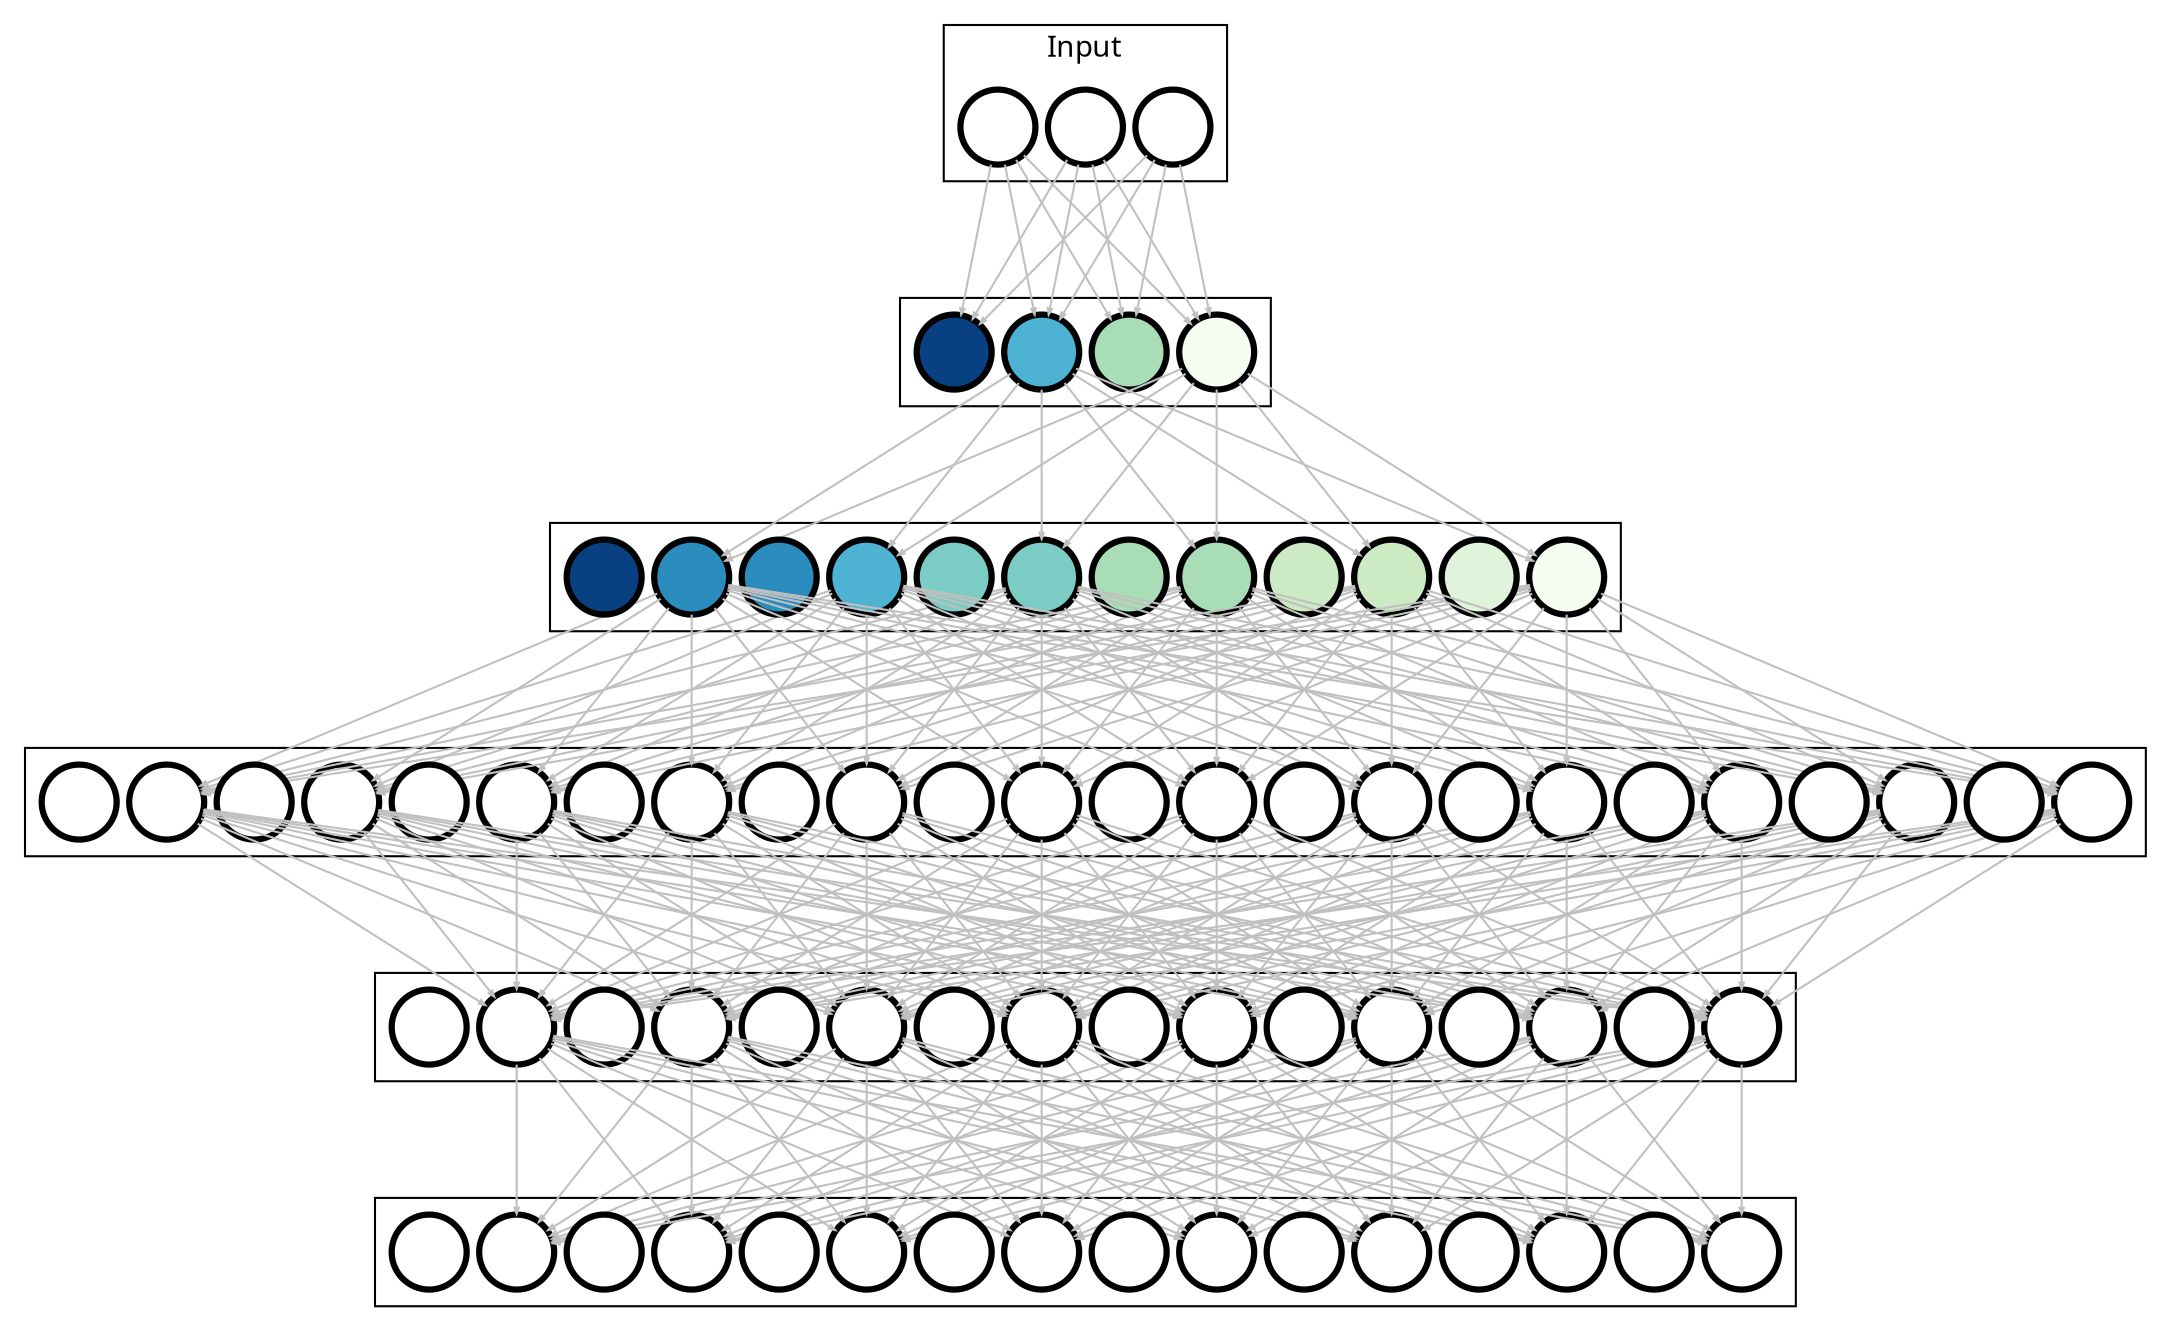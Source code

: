 digraph G {
	fontname = "Hilda 10"
	rankdir=TB
	splines=line
	nodesep=.08;
	ranksep=1;
	color=black;
	edge [color=gray, arrowsize=.3];
	node [fixedsize=true,label="",style=filled,penwidth=3, color=black,fillcolor=white,shape=circle]

	subgraph cluster_0 {
		node [style=filled, shape=circle, colorscheme=gnbu9];
		 l00 		 l01 		 l02 ;
		label = "Input";
	}

	subgraph cluster_1 {
		node [style=filled, shape=circle, colorscheme=gnbu9];
		 l10 [fillcolor=1] 
		 l11 [fillcolor=4] 
		 l12 [fillcolor=6] 
		 l13 [fillcolor=9] 
;
	}

	subgraph cluster_2 {
		node [style=filled, shape=circle, colorscheme=gnbu9];
		 l20 [fillcolor=1] 
		 l21 [fillcolor=2] 
		 l22 [fillcolor=3] 
		 l23 [fillcolor=3] 
		 l24 [fillcolor=4] 
		 l25 [fillcolor=4] 
		 l26 [fillcolor=5] 
		 l27 [fillcolor=5] 
		 l28 [fillcolor=6] 
		 l29 [fillcolor=7] 
		 l210 [fillcolor=7] 
		 l211 [fillcolor=9] 
;
	}

	subgraph cluster_3 {
		node [style=filled, shape=circle, colorscheme=gnbu9];
		 l30 		 l31 		 l32 		 l33 		 l34 		 l35 		 l36 		 l37 		 l38 		 l39 		 l310 		 l311 		 l312 		 l313 		 l314 		 l315 		 l316 		 l317 		 l318 		 l319 		 l320 		 l321 		 l322 		 l323 ;
	}

	subgraph cluster_4 {
		node [style=filled, shape=circle, colorscheme=gnbu9];
		 l40 		 l41 		 l42 		 l43 		 l44 		 l45 		 l46 		 l47 		 l48 		 l49 		 l410 		 l411 		 l412 		 l413 		 l414 		 l415 ;
	}

	subgraph cluster_5 {
		node [style=filled, shape=circle, colorscheme=gnbu9];
		 l50 		 l51 		 l52 		 l53 		 l54 		 l55 		 l56 		 l57 		 l58 		 l59 		 l510 		 l511 		 l512 		 l513 		 l514 		 l515 ;
	}

	l00 -> l10
	l00 -> l11
	l00 -> l12
	l00 -> l13
	l01 -> l10
	l01 -> l11
	l01 -> l12
	l01 -> l13
	l02 -> l10
	l02 -> l11
	l02 -> l12
	l02 -> l13
	l10 -> l20
	l10 -> l22
	l10 -> l24
	l10 -> l26
	l10 -> l28
	l10 -> l210
	l12 -> l20
	l12 -> l22
	l12 -> l24
	l12 -> l26
	l12 -> l28
	l12 -> l210
	l20 -> l30
	l20 -> l32
	l20 -> l34
	l20 -> l36
	l20 -> l38
	l20 -> l310
	l20 -> l312
	l20 -> l314
	l20 -> l316
	l20 -> l318
	l20 -> l320
	l20 -> l322
	l22 -> l30
	l22 -> l32
	l22 -> l34
	l22 -> l36
	l22 -> l38
	l22 -> l310
	l22 -> l312
	l22 -> l314
	l22 -> l316
	l22 -> l318
	l22 -> l320
	l22 -> l322
	l24 -> l30
	l24 -> l32
	l24 -> l34
	l24 -> l36
	l24 -> l38
	l24 -> l310
	l24 -> l312
	l24 -> l314
	l24 -> l316
	l24 -> l318
	l24 -> l320
	l24 -> l322
	l26 -> l30
	l26 -> l32
	l26 -> l34
	l26 -> l36
	l26 -> l38
	l26 -> l310
	l26 -> l312
	l26 -> l314
	l26 -> l316
	l26 -> l318
	l26 -> l320
	l26 -> l322
	l28 -> l30
	l28 -> l32
	l28 -> l34
	l28 -> l36
	l28 -> l38
	l28 -> l310
	l28 -> l312
	l28 -> l314
	l28 -> l316
	l28 -> l318
	l28 -> l320
	l28 -> l322
	l210 -> l30
	l210 -> l32
	l210 -> l34
	l210 -> l36
	l210 -> l38
	l210 -> l310
	l210 -> l312
	l210 -> l314
	l210 -> l316
	l210 -> l318
	l210 -> l320
	l210 -> l322
	l30 -> l40
	l30 -> l42
	l30 -> l44
	l30 -> l46
	l30 -> l48
	l30 -> l410
	l30 -> l412
	l30 -> l414
	l32 -> l40
	l32 -> l42
	l32 -> l44
	l32 -> l46
	l32 -> l48
	l32 -> l410
	l32 -> l412
	l32 -> l414
	l34 -> l40
	l34 -> l42
	l34 -> l44
	l34 -> l46
	l34 -> l48
	l34 -> l410
	l34 -> l412
	l34 -> l414
	l36 -> l40
	l36 -> l42
	l36 -> l44
	l36 -> l46
	l36 -> l48
	l36 -> l410
	l36 -> l412
	l36 -> l414
	l38 -> l40
	l38 -> l42
	l38 -> l44
	l38 -> l46
	l38 -> l48
	l38 -> l410
	l38 -> l412
	l38 -> l414
	l310 -> l40
	l310 -> l42
	l310 -> l44
	l310 -> l46
	l310 -> l48
	l310 -> l410
	l310 -> l412
	l310 -> l414
	l312 -> l40
	l312 -> l42
	l312 -> l44
	l312 -> l46
	l312 -> l48
	l312 -> l410
	l312 -> l412
	l312 -> l414
	l314 -> l40
	l314 -> l42
	l314 -> l44
	l314 -> l46
	l314 -> l48
	l314 -> l410
	l314 -> l412
	l314 -> l414
	l316 -> l40
	l316 -> l42
	l316 -> l44
	l316 -> l46
	l316 -> l48
	l316 -> l410
	l316 -> l412
	l316 -> l414
	l318 -> l40
	l318 -> l42
	l318 -> l44
	l318 -> l46
	l318 -> l48
	l318 -> l410
	l318 -> l412
	l318 -> l414
	l320 -> l40
	l320 -> l42
	l320 -> l44
	l320 -> l46
	l320 -> l48
	l320 -> l410
	l320 -> l412
	l320 -> l414
	l322 -> l40
	l322 -> l42
	l322 -> l44
	l322 -> l46
	l322 -> l48
	l322 -> l410
	l322 -> l412
	l322 -> l414
	l40 -> l50
	l40 -> l52
	l40 -> l54
	l40 -> l56
	l40 -> l58
	l40 -> l510
	l40 -> l512
	l40 -> l514
	l42 -> l50
	l42 -> l52
	l42 -> l54
	l42 -> l56
	l42 -> l58
	l42 -> l510
	l42 -> l512
	l42 -> l514
	l44 -> l50
	l44 -> l52
	l44 -> l54
	l44 -> l56
	l44 -> l58
	l44 -> l510
	l44 -> l512
	l44 -> l514
	l46 -> l50
	l46 -> l52
	l46 -> l54
	l46 -> l56
	l46 -> l58
	l46 -> l510
	l46 -> l512
	l46 -> l514
	l48 -> l50
	l48 -> l52
	l48 -> l54
	l48 -> l56
	l48 -> l58
	l48 -> l510
	l48 -> l512
	l48 -> l514
	l410 -> l50
	l410 -> l52
	l410 -> l54
	l410 -> l56
	l410 -> l58
	l410 -> l510
	l410 -> l512
	l410 -> l514
	l412 -> l50
	l412 -> l52
	l412 -> l54
	l412 -> l56
	l412 -> l58
	l412 -> l510
	l412 -> l512
	l412 -> l514
	l414 -> l50
	l414 -> l52
	l414 -> l54
	l414 -> l56
	l414 -> l58
	l414 -> l510
	l414 -> l512
	l414 -> l514
}

